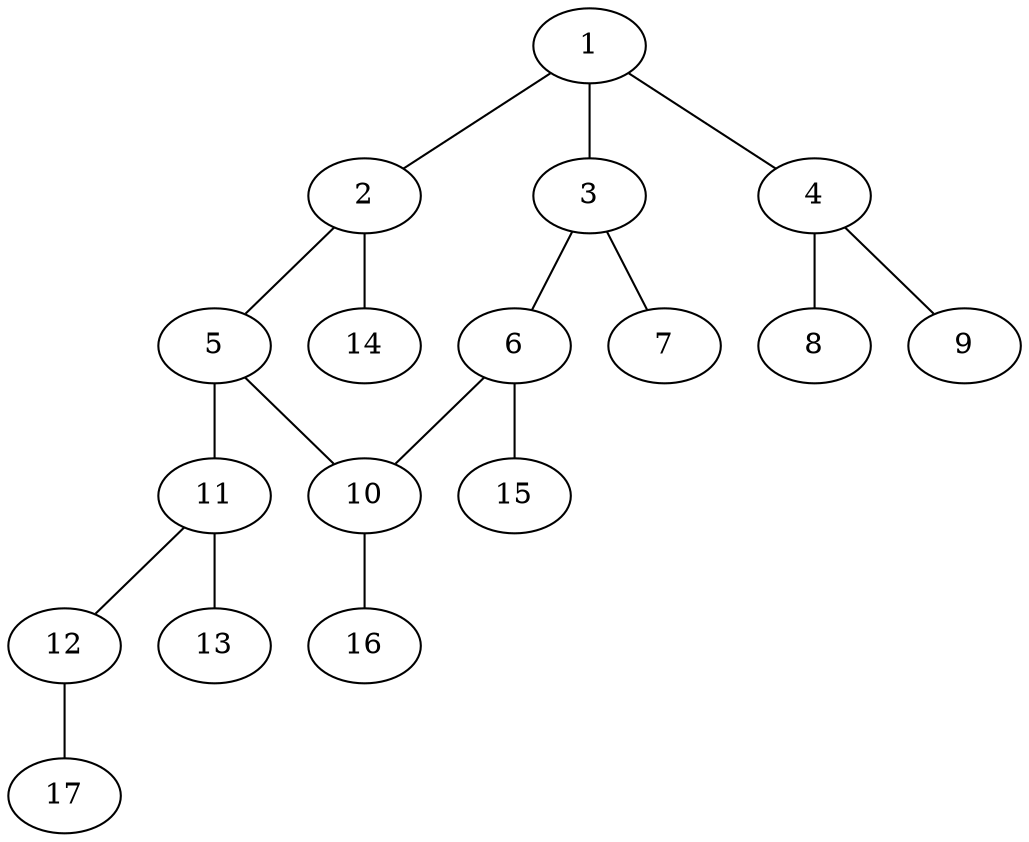 graph molecule_107 {
	1	 [chem=C];
	2	 [chem=C];
	1 -- 2	 [valence=1];
	3	 [chem=C];
	1 -- 3	 [valence=2];
	4	 [chem=N];
	1 -- 4	 [valence=1];
	5	 [chem=C];
	2 -- 5	 [valence=2];
	14	 [chem=H];
	2 -- 14	 [valence=1];
	6	 [chem=C];
	3 -- 6	 [valence=1];
	7	 [chem=Cl];
	3 -- 7	 [valence=1];
	8	 [chem=O];
	4 -- 8	 [valence=2];
	9	 [chem=O];
	4 -- 9	 [valence=1];
	10	 [chem=C];
	5 -- 10	 [valence=1];
	11	 [chem=C];
	5 -- 11	 [valence=1];
	6 -- 10	 [valence=2];
	15	 [chem=H];
	6 -- 15	 [valence=1];
	16	 [chem=H];
	10 -- 16	 [valence=1];
	12	 [chem=O];
	11 -- 12	 [valence=1];
	13	 [chem=O];
	11 -- 13	 [valence=2];
	17	 [chem=H];
	12 -- 17	 [valence=1];
}
